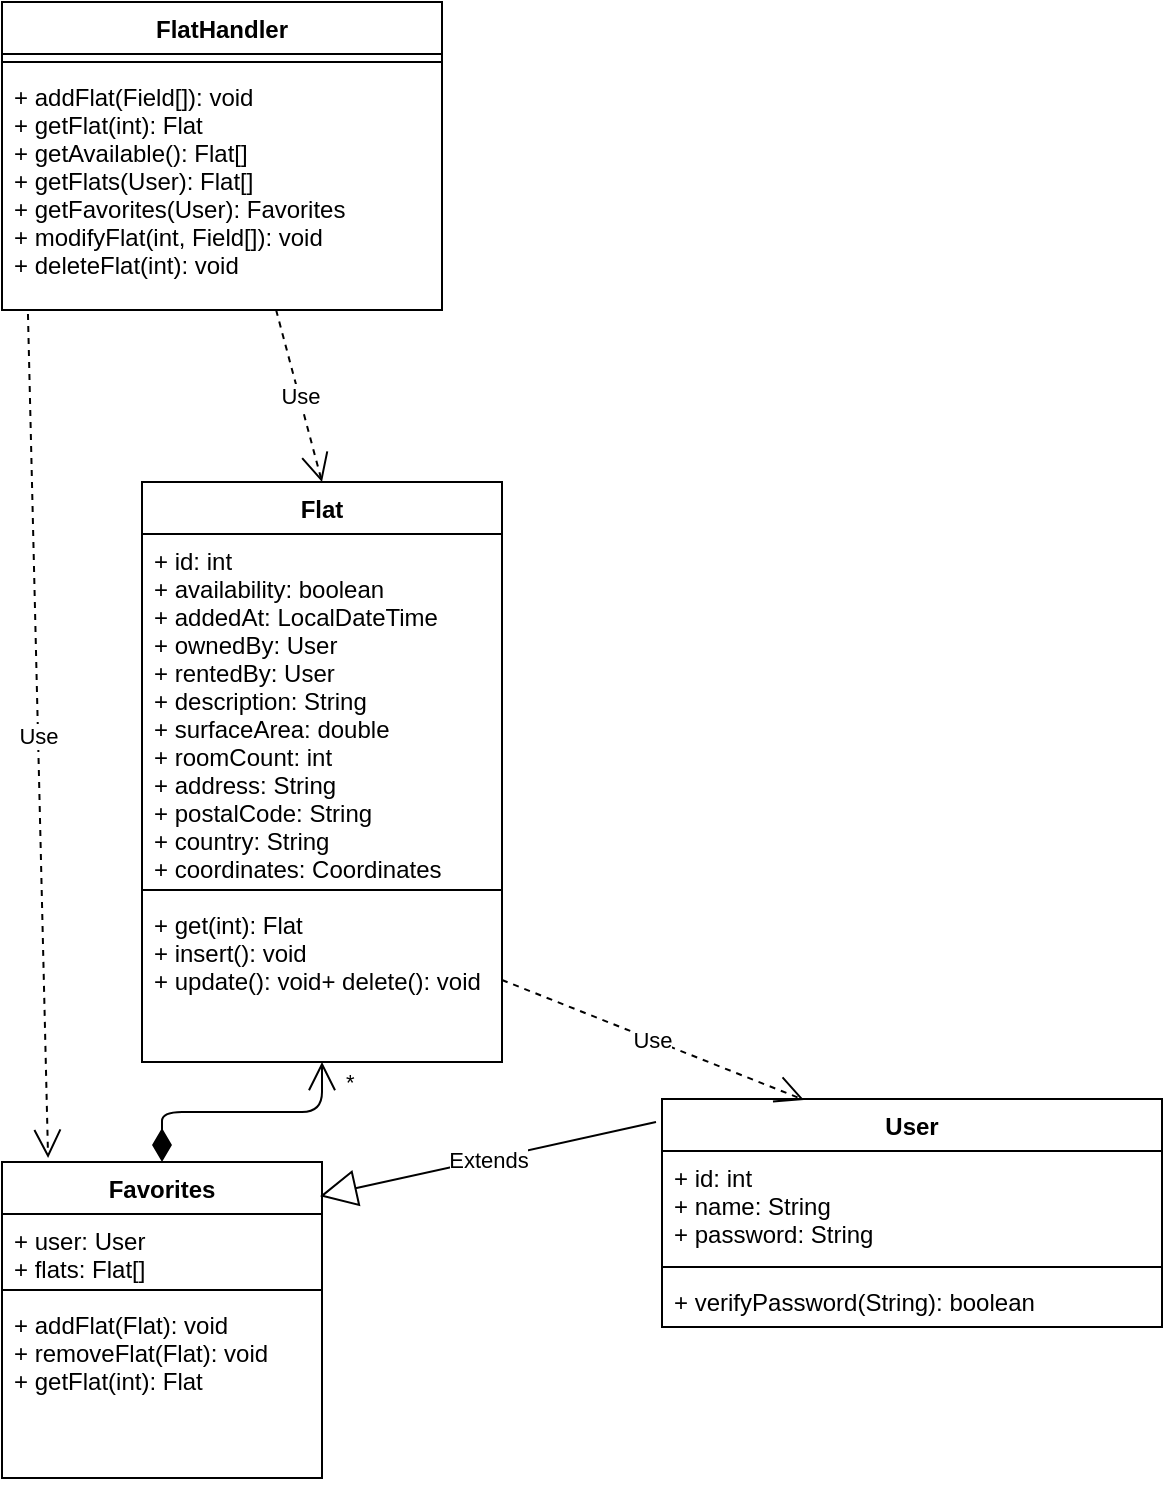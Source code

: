 <mxfile version="10.8.0" type="device"><diagram id="RwxIjh0Db285GZtNy6NH" email="Page-1"><mxGraphModel dx="664" dy="389" grid="1" gridSize="10" guides="1" tooltips="1" connect="1" arrows="1" fold="1" page="1" pageScale="1" pageWidth="850" pageHeight="1100" math="0" shadow="0"><root><mxCell id="0"/><mxCell id="1" parent="0"/><mxCell id="p1AAiNi399VsWqqdY5qy-1" value="Flat" style="swimlane;fontStyle=1;align=center;verticalAlign=top;childLayout=stackLayout;horizontal=1;startSize=26;horizontalStack=0;resizeParent=1;resizeParentMax=0;resizeLast=0;collapsible=1;marginBottom=0;" parent="1" vertex="1"><mxGeometry x="190" y="430" width="180" height="290" as="geometry"/></mxCell><mxCell id="p1AAiNi399VsWqqdY5qy-2" value="+ id: int&#xA;+ availability: boolean&#xA;+ addedAt: LocalDateTime&#xA;+ ownedBy: User&#xA;+ rentedBy: User&#xA;+ description: String&#xA;+ surfaceArea: double&#xA;+ roomCount: int&#xA;+ address: String&#xA;+ postalCode: String&#xA;+ country: String&#xA;+ coordinates: Coordinates&#xA;" style="text;strokeColor=none;fillColor=none;align=left;verticalAlign=top;spacingLeft=4;spacingRight=4;overflow=hidden;rotatable=0;points=[[0,0.5],[1,0.5]];portConstraint=eastwest;" parent="p1AAiNi399VsWqqdY5qy-1" vertex="1"><mxGeometry y="26" width="180" height="174" as="geometry"/></mxCell><mxCell id="p1AAiNi399VsWqqdY5qy-3" value="" style="line;strokeWidth=1;fillColor=none;align=left;verticalAlign=middle;spacingTop=-1;spacingLeft=3;spacingRight=3;rotatable=0;labelPosition=right;points=[];portConstraint=eastwest;" parent="p1AAiNi399VsWqqdY5qy-1" vertex="1"><mxGeometry y="200" width="180" height="8" as="geometry"/></mxCell><mxCell id="p1AAiNi399VsWqqdY5qy-4" value="+ get(int): Flat&#xA;+ insert(): void&#xA;+ update(): void+ delete(): void" style="text;strokeColor=none;fillColor=none;align=left;verticalAlign=top;spacingLeft=4;spacingRight=4;overflow=hidden;rotatable=0;points=[[0,0.5],[1,0.5]];portConstraint=eastwest;" parent="p1AAiNi399VsWqqdY5qy-1" vertex="1"><mxGeometry y="208" width="180" height="82" as="geometry"/></mxCell><mxCell id="p1AAiNi399VsWqqdY5qy-5" value="FlatHandler" style="swimlane;fontStyle=1;align=center;verticalAlign=top;childLayout=stackLayout;horizontal=1;startSize=26;horizontalStack=0;resizeParent=1;resizeParentMax=0;resizeLast=0;collapsible=1;marginBottom=0;" parent="1" vertex="1"><mxGeometry x="120" y="190" width="220" height="154" as="geometry"/></mxCell><mxCell id="p1AAiNi399VsWqqdY5qy-7" value="" style="line;strokeWidth=1;fillColor=none;align=left;verticalAlign=middle;spacingTop=-1;spacingLeft=3;spacingRight=3;rotatable=0;labelPosition=right;points=[];portConstraint=eastwest;" parent="p1AAiNi399VsWqqdY5qy-5" vertex="1"><mxGeometry y="26" width="220" height="8" as="geometry"/></mxCell><mxCell id="p1AAiNi399VsWqqdY5qy-8" value="+ addFlat(Field[]): void&#xA;+ getFlat(int): Flat&#xA;+ getAvailable(): Flat[]&#xA;+ getFlats(User): Flat[]&#xA;+ getFavorites(User): Favorites&#xA;+ modifyFlat(int, Field[]): void&#xA;+ deleteFlat(int): void&#xA;&#xA;" style="text;strokeColor=none;fillColor=none;align=left;verticalAlign=top;spacingLeft=4;spacingRight=4;overflow=hidden;rotatable=0;points=[[0,0.5],[1,0.5]];portConstraint=eastwest;" parent="p1AAiNi399VsWqqdY5qy-5" vertex="1"><mxGeometry y="34" width="220" height="120" as="geometry"/></mxCell><mxCell id="p1AAiNi399VsWqqdY5qy-27" value="Favorites" style="swimlane;fontStyle=1;align=center;verticalAlign=top;childLayout=stackLayout;horizontal=1;startSize=26;horizontalStack=0;resizeParent=1;resizeParentMax=0;resizeLast=0;collapsible=1;marginBottom=0;" parent="1" vertex="1"><mxGeometry x="120" y="770" width="160" height="158" as="geometry"/></mxCell><mxCell id="p1AAiNi399VsWqqdY5qy-28" value="+ user: User&#xA;+ flats: Flat[]" style="text;strokeColor=none;fillColor=none;align=left;verticalAlign=top;spacingLeft=4;spacingRight=4;overflow=hidden;rotatable=0;points=[[0,0.5],[1,0.5]];portConstraint=eastwest;" parent="p1AAiNi399VsWqqdY5qy-27" vertex="1"><mxGeometry y="26" width="160" height="34" as="geometry"/></mxCell><mxCell id="p1AAiNi399VsWqqdY5qy-29" value="" style="line;strokeWidth=1;fillColor=none;align=left;verticalAlign=middle;spacingTop=-1;spacingLeft=3;spacingRight=3;rotatable=0;labelPosition=right;points=[];portConstraint=eastwest;" parent="p1AAiNi399VsWqqdY5qy-27" vertex="1"><mxGeometry y="60" width="160" height="8" as="geometry"/></mxCell><mxCell id="p1AAiNi399VsWqqdY5qy-30" value="+ addFlat(Flat): void&#xA;+ removeFlat(Flat): void&#xA;+ getFlat(int): Flat&#xA;" style="text;strokeColor=none;fillColor=none;align=left;verticalAlign=top;spacingLeft=4;spacingRight=4;overflow=hidden;rotatable=0;points=[[0,0.5],[1,0.5]];portConstraint=eastwest;" parent="p1AAiNi399VsWqqdY5qy-27" vertex="1"><mxGeometry y="68" width="160" height="90" as="geometry"/></mxCell><mxCell id="p1AAiNi399VsWqqdY5qy-32" value="Use" style="endArrow=open;endSize=12;dashed=1;html=1;entryX=0.5;entryY=0;entryDx=0;entryDy=0;exitX=0.623;exitY=1;exitDx=0;exitDy=0;exitPerimeter=0;" parent="1" source="p1AAiNi399VsWqqdY5qy-8" target="p1AAiNi399VsWqqdY5qy-1" edge="1"><mxGeometry width="160" relative="1" as="geometry"><mxPoint x="340" y="360" as="sourcePoint"/><mxPoint x="500" y="360" as="targetPoint"/></mxGeometry></mxCell><mxCell id="p1AAiNi399VsWqqdY5qy-33" value="Use" style="endArrow=open;endSize=12;dashed=1;html=1;exitX=0.059;exitY=1.017;exitDx=0;exitDy=0;exitPerimeter=0;entryX=0.144;entryY=-0.013;entryDx=0;entryDy=0;entryPerimeter=0;" parent="1" source="p1AAiNi399VsWqqdY5qy-8" target="p1AAiNi399VsWqqdY5qy-27" edge="1"><mxGeometry width="160" relative="1" as="geometry"><mxPoint x="120" y="940" as="sourcePoint"/><mxPoint x="280" y="940" as="targetPoint"/></mxGeometry></mxCell><mxCell id="p1AAiNi399VsWqqdY5qy-34" value="*" style="endArrow=open;html=1;endSize=12;startArrow=diamondThin;startSize=14;startFill=1;edgeStyle=orthogonalEdgeStyle;align=left;verticalAlign=bottom;exitX=0.5;exitY=0;exitDx=0;exitDy=0;entryX=0.5;entryY=1;entryDx=0;entryDy=0;" parent="1" source="p1AAiNi399VsWqqdY5qy-27" target="p1AAiNi399VsWqqdY5qy-1" edge="1"><mxGeometry x="0.714" y="-10" relative="1" as="geometry"><mxPoint x="120" y="940" as="sourcePoint"/><mxPoint x="280" y="940" as="targetPoint"/><mxPoint as="offset"/></mxGeometry></mxCell><mxCell id="p1AAiNi399VsWqqdY5qy-35" value="User" style="swimlane;fontStyle=1;align=center;verticalAlign=top;childLayout=stackLayout;horizontal=1;startSize=26;horizontalStack=0;resizeParent=1;resizeParentMax=0;resizeLast=0;collapsible=1;marginBottom=0;" parent="1" vertex="1"><mxGeometry x="450" y="738.5" width="250" height="114" as="geometry"/></mxCell><mxCell id="p1AAiNi399VsWqqdY5qy-36" value="+ id: int&#xA;+ name: String&#xA;+ password: String&#xA;" style="text;strokeColor=none;fillColor=none;align=left;verticalAlign=top;spacingLeft=4;spacingRight=4;overflow=hidden;rotatable=0;points=[[0,0.5],[1,0.5]];portConstraint=eastwest;" parent="p1AAiNi399VsWqqdY5qy-35" vertex="1"><mxGeometry y="26" width="250" height="54" as="geometry"/></mxCell><mxCell id="p1AAiNi399VsWqqdY5qy-37" value="" style="line;strokeWidth=1;fillColor=none;align=left;verticalAlign=middle;spacingTop=-1;spacingLeft=3;spacingRight=3;rotatable=0;labelPosition=right;points=[];portConstraint=eastwest;" parent="p1AAiNi399VsWqqdY5qy-35" vertex="1"><mxGeometry y="80" width="250" height="8" as="geometry"/></mxCell><mxCell id="p1AAiNi399VsWqqdY5qy-38" value="+ verifyPassword(String): boolean" style="text;strokeColor=none;fillColor=none;align=left;verticalAlign=top;spacingLeft=4;spacingRight=4;overflow=hidden;rotatable=0;points=[[0,0.5],[1,0.5]];portConstraint=eastwest;" parent="p1AAiNi399VsWqqdY5qy-35" vertex="1"><mxGeometry y="88" width="250" height="26" as="geometry"/></mxCell><mxCell id="p1AAiNi399VsWqqdY5qy-41" value="Extends" style="endArrow=block;endSize=16;endFill=0;html=1;entryX=0.994;entryY=0.108;entryDx=0;entryDy=0;entryPerimeter=0;exitX=-0.012;exitY=0.101;exitDx=0;exitDy=0;exitPerimeter=0;" parent="1" source="p1AAiNi399VsWqqdY5qy-35" target="p1AAiNi399VsWqqdY5qy-27" edge="1"><mxGeometry width="160" relative="1" as="geometry"><mxPoint x="472" y="735" as="sourcePoint"/><mxPoint x="280" y="950" as="targetPoint"/></mxGeometry></mxCell><mxCell id="p1AAiNi399VsWqqdY5qy-49" value="Use" style="endArrow=open;endSize=12;dashed=1;html=1;exitX=1;exitY=0.5;exitDx=0;exitDy=0;entryX=0.284;entryY=0.004;entryDx=0;entryDy=0;entryPerimeter=0;" parent="1" source="p1AAiNi399VsWqqdY5qy-4" target="p1AAiNi399VsWqqdY5qy-35" edge="1"><mxGeometry width="160" relative="1" as="geometry"><mxPoint x="120" y="1040" as="sourcePoint"/><mxPoint x="280" y="1040" as="targetPoint"/></mxGeometry></mxCell></root></mxGraphModel></diagram></mxfile>